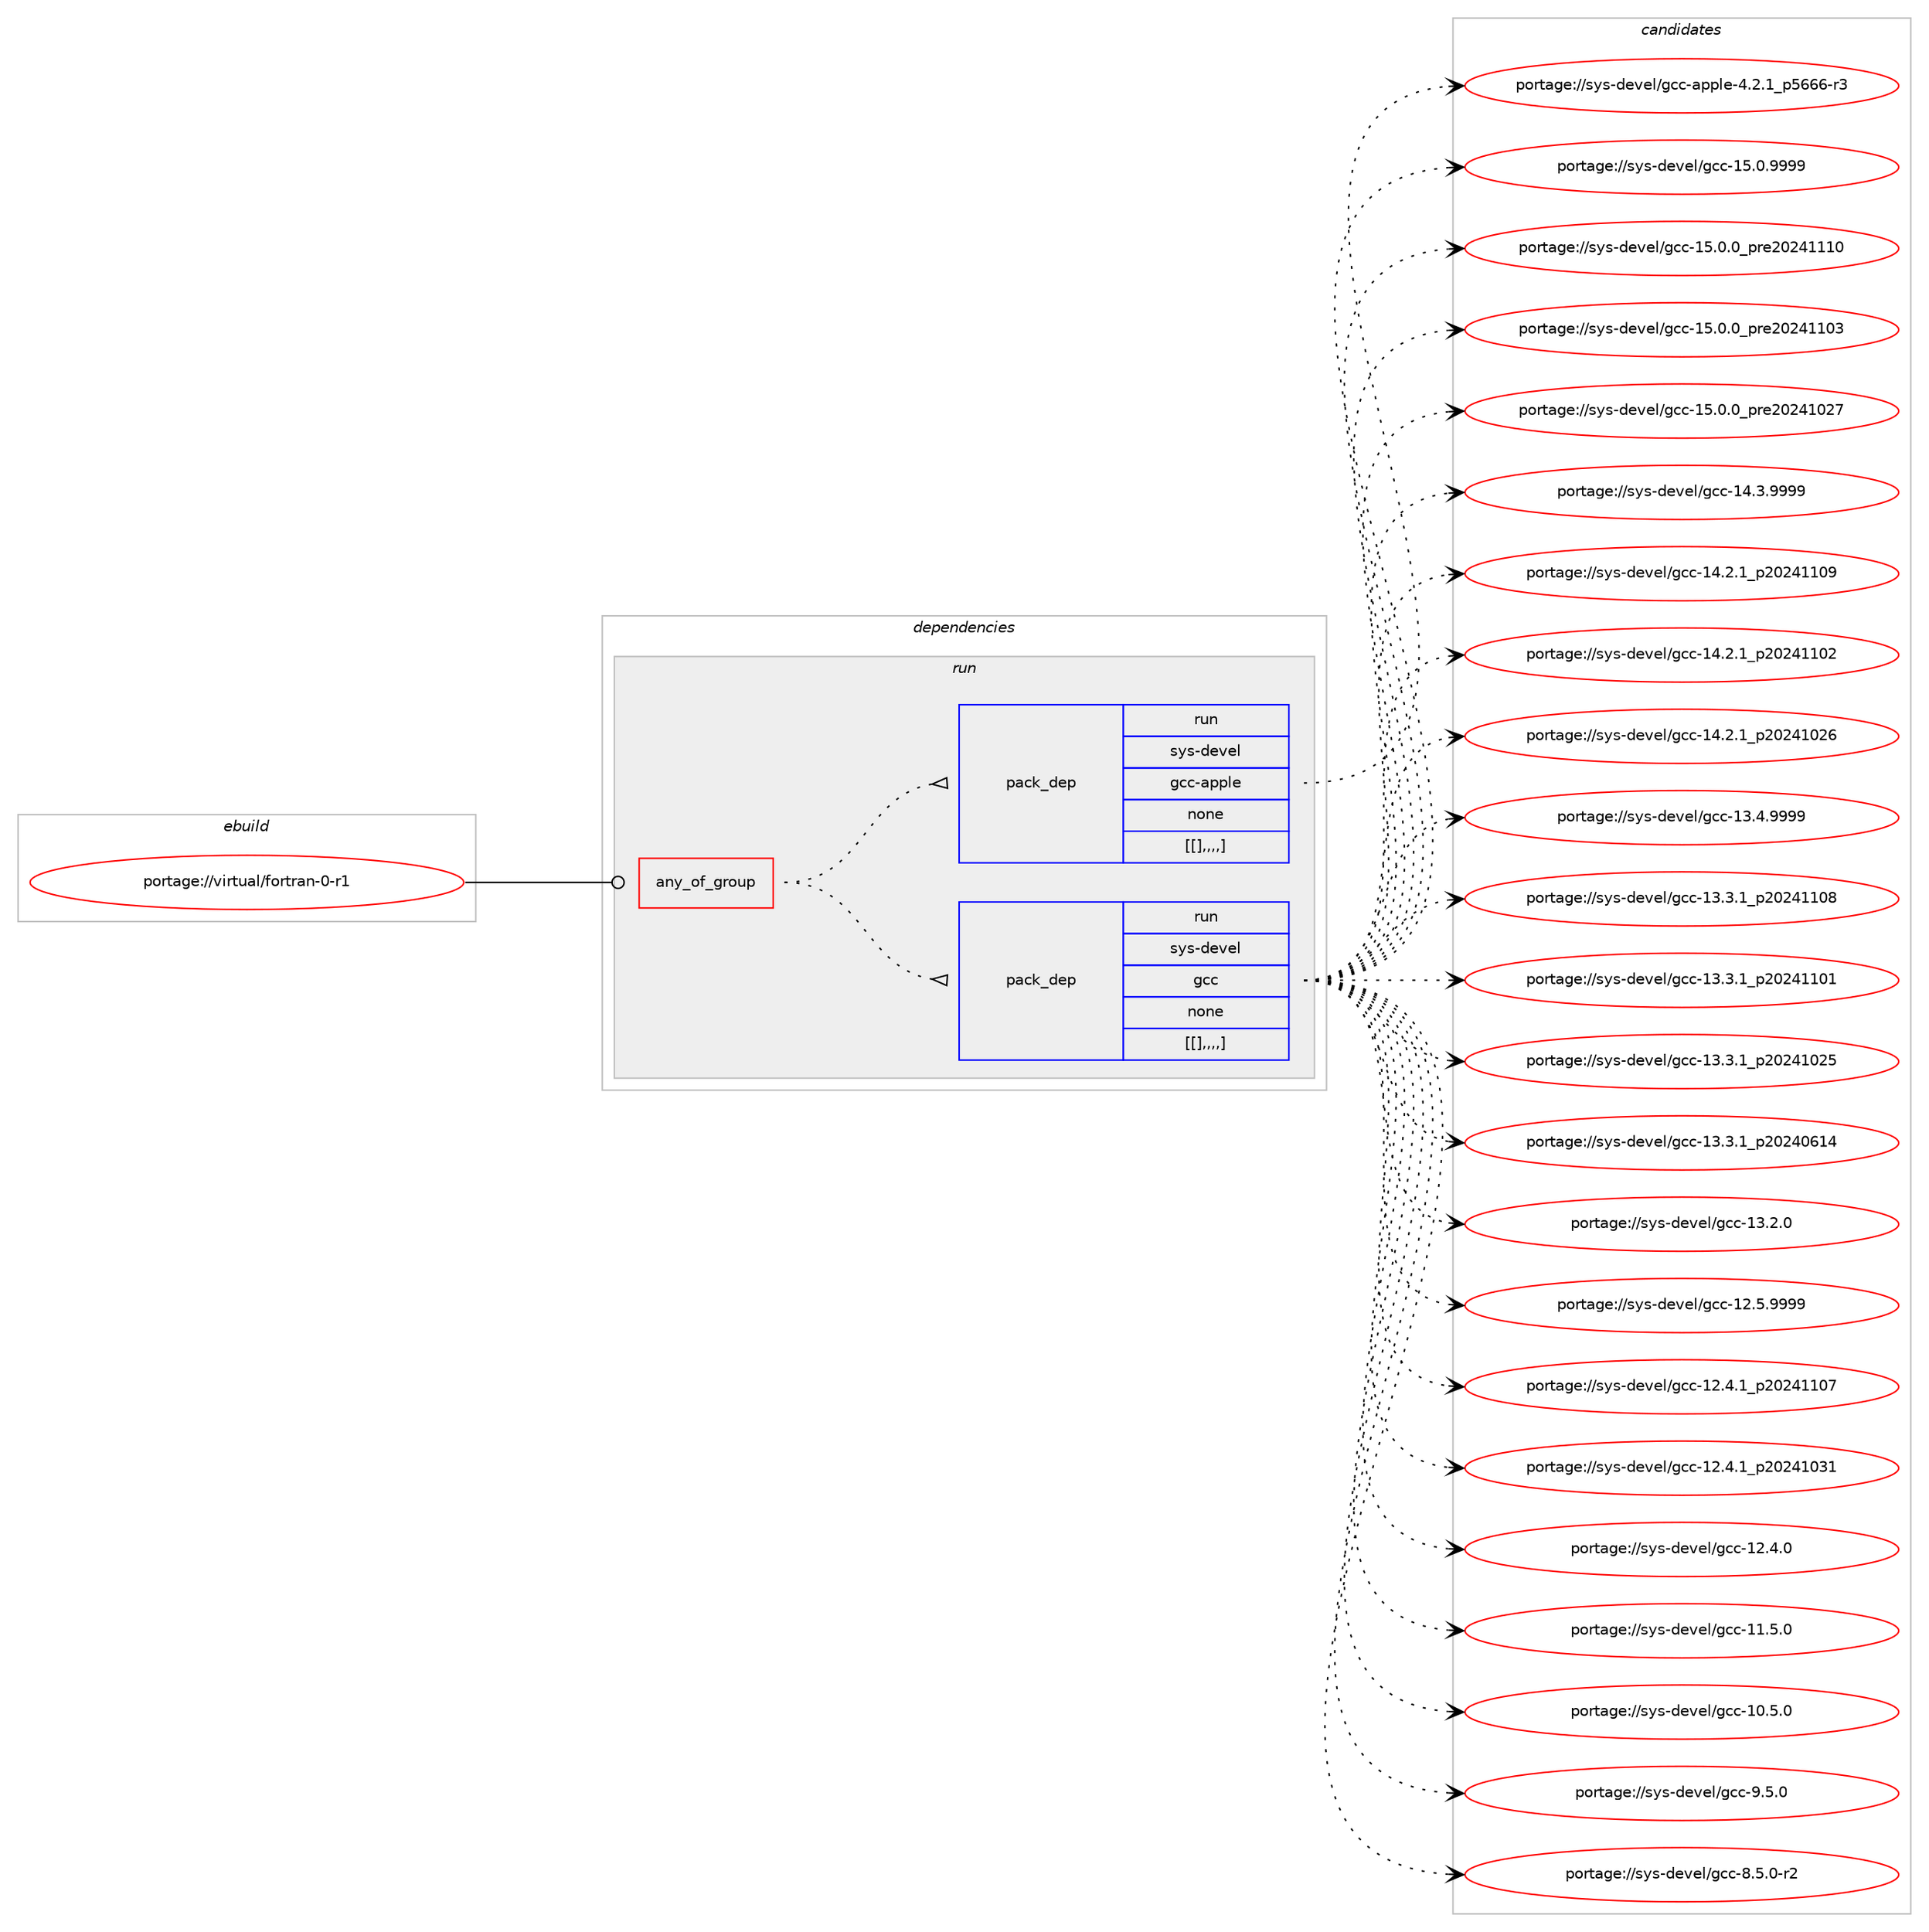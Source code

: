 digraph prolog {

# *************
# Graph options
# *************

newrank=true;
concentrate=true;
compound=true;
graph [rankdir=LR,fontname=Helvetica,fontsize=10,ranksep=1.5];#, ranksep=2.5, nodesep=0.2];
edge  [arrowhead=vee];
node  [fontname=Helvetica,fontsize=10];

# **********
# The ebuild
# **********

subgraph cluster_leftcol {
color=gray;
label=<<i>ebuild</i>>;
id [label="portage://virtual/fortran-0-r1", color=red, width=4, href="../virtual/fortran-0-r1.svg"];
}

# ****************
# The dependencies
# ****************

subgraph cluster_midcol {
color=gray;
label=<<i>dependencies</i>>;
subgraph cluster_compile {
fillcolor="#eeeeee";
style=filled;
label=<<i>compile</i>>;
}
subgraph cluster_compileandrun {
fillcolor="#eeeeee";
style=filled;
label=<<i>compile and run</i>>;
}
subgraph cluster_run {
fillcolor="#eeeeee";
style=filled;
label=<<i>run</i>>;
subgraph any33 {
dependency1907 [label=<<TABLE BORDER="0" CELLBORDER="1" CELLSPACING="0" CELLPADDING="4"><TR><TD CELLPADDING="10">any_of_group</TD></TR></TABLE>>, shape=none, color=red];subgraph pack1415 {
dependency1908 [label=<<TABLE BORDER="0" CELLBORDER="1" CELLSPACING="0" CELLPADDING="4" WIDTH="220"><TR><TD ROWSPAN="6" CELLPADDING="30">pack_dep</TD></TR><TR><TD WIDTH="110">run</TD></TR><TR><TD>sys-devel</TD></TR><TR><TD>gcc</TD></TR><TR><TD>none</TD></TR><TR><TD>[[],,,,]</TD></TR></TABLE>>, shape=none, color=blue];
}
dependency1907:e -> dependency1908:w [weight=20,style="dotted",arrowhead="oinv"];
subgraph pack1416 {
dependency1910 [label=<<TABLE BORDER="0" CELLBORDER="1" CELLSPACING="0" CELLPADDING="4" WIDTH="220"><TR><TD ROWSPAN="6" CELLPADDING="30">pack_dep</TD></TR><TR><TD WIDTH="110">run</TD></TR><TR><TD>sys-devel</TD></TR><TR><TD>gcc-apple</TD></TR><TR><TD>none</TD></TR><TR><TD>[[],,,,]</TD></TR></TABLE>>, shape=none, color=blue];
}
dependency1907:e -> dependency1910:w [weight=20,style="dotted",arrowhead="oinv"];
}
id:e -> dependency1907:w [weight=20,style="solid",arrowhead="odot"];
}
}

# **************
# The candidates
# **************

subgraph cluster_choices {
rank=same;
color=gray;
label=<<i>candidates</i>>;

subgraph choice1289 {
color=black;
nodesep=1;
choice1151211154510010111810110847103999945495346484657575757 [label="portage://sys-devel/gcc-15.0.9999", color=red, width=4,href="../sys-devel/gcc-15.0.9999.svg"];
choice1151211154510010111810110847103999945495346484648951121141015048505249494948 [label="portage://sys-devel/gcc-15.0.0_pre20241110", color=red, width=4,href="../sys-devel/gcc-15.0.0_pre20241110.svg"];
choice1151211154510010111810110847103999945495346484648951121141015048505249494851 [label="portage://sys-devel/gcc-15.0.0_pre20241103", color=red, width=4,href="../sys-devel/gcc-15.0.0_pre20241103.svg"];
choice1151211154510010111810110847103999945495346484648951121141015048505249485055 [label="portage://sys-devel/gcc-15.0.0_pre20241027", color=red, width=4,href="../sys-devel/gcc-15.0.0_pre20241027.svg"];
choice1151211154510010111810110847103999945495246514657575757 [label="portage://sys-devel/gcc-14.3.9999", color=red, width=4,href="../sys-devel/gcc-14.3.9999.svg"];
choice1151211154510010111810110847103999945495246504649951125048505249494857 [label="portage://sys-devel/gcc-14.2.1_p20241109", color=red, width=4,href="../sys-devel/gcc-14.2.1_p20241109.svg"];
choice1151211154510010111810110847103999945495246504649951125048505249494850 [label="portage://sys-devel/gcc-14.2.1_p20241102", color=red, width=4,href="../sys-devel/gcc-14.2.1_p20241102.svg"];
choice1151211154510010111810110847103999945495246504649951125048505249485054 [label="portage://sys-devel/gcc-14.2.1_p20241026", color=red, width=4,href="../sys-devel/gcc-14.2.1_p20241026.svg"];
choice1151211154510010111810110847103999945495146524657575757 [label="portage://sys-devel/gcc-13.4.9999", color=red, width=4,href="../sys-devel/gcc-13.4.9999.svg"];
choice1151211154510010111810110847103999945495146514649951125048505249494856 [label="portage://sys-devel/gcc-13.3.1_p20241108", color=red, width=4,href="../sys-devel/gcc-13.3.1_p20241108.svg"];
choice1151211154510010111810110847103999945495146514649951125048505249494849 [label="portage://sys-devel/gcc-13.3.1_p20241101", color=red, width=4,href="../sys-devel/gcc-13.3.1_p20241101.svg"];
choice1151211154510010111810110847103999945495146514649951125048505249485053 [label="portage://sys-devel/gcc-13.3.1_p20241025", color=red, width=4,href="../sys-devel/gcc-13.3.1_p20241025.svg"];
choice1151211154510010111810110847103999945495146514649951125048505248544952 [label="portage://sys-devel/gcc-13.3.1_p20240614", color=red, width=4,href="../sys-devel/gcc-13.3.1_p20240614.svg"];
choice1151211154510010111810110847103999945495146504648 [label="portage://sys-devel/gcc-13.2.0", color=red, width=4,href="../sys-devel/gcc-13.2.0.svg"];
choice1151211154510010111810110847103999945495046534657575757 [label="portage://sys-devel/gcc-12.5.9999", color=red, width=4,href="../sys-devel/gcc-12.5.9999.svg"];
choice1151211154510010111810110847103999945495046524649951125048505249494855 [label="portage://sys-devel/gcc-12.4.1_p20241107", color=red, width=4,href="../sys-devel/gcc-12.4.1_p20241107.svg"];
choice1151211154510010111810110847103999945495046524649951125048505249485149 [label="portage://sys-devel/gcc-12.4.1_p20241031", color=red, width=4,href="../sys-devel/gcc-12.4.1_p20241031.svg"];
choice1151211154510010111810110847103999945495046524648 [label="portage://sys-devel/gcc-12.4.0", color=red, width=4,href="../sys-devel/gcc-12.4.0.svg"];
choice1151211154510010111810110847103999945494946534648 [label="portage://sys-devel/gcc-11.5.0", color=red, width=4,href="../sys-devel/gcc-11.5.0.svg"];
choice1151211154510010111810110847103999945494846534648 [label="portage://sys-devel/gcc-10.5.0", color=red, width=4,href="../sys-devel/gcc-10.5.0.svg"];
choice11512111545100101118101108471039999455746534648 [label="portage://sys-devel/gcc-9.5.0", color=red, width=4,href="../sys-devel/gcc-9.5.0.svg"];
choice115121115451001011181011084710399994556465346484511450 [label="portage://sys-devel/gcc-8.5.0-r2", color=red, width=4,href="../sys-devel/gcc-8.5.0-r2.svg"];
dependency1908:e -> choice1151211154510010111810110847103999945495346484657575757:w [style=dotted,weight="100"];
dependency1908:e -> choice1151211154510010111810110847103999945495346484648951121141015048505249494948:w [style=dotted,weight="100"];
dependency1908:e -> choice1151211154510010111810110847103999945495346484648951121141015048505249494851:w [style=dotted,weight="100"];
dependency1908:e -> choice1151211154510010111810110847103999945495346484648951121141015048505249485055:w [style=dotted,weight="100"];
dependency1908:e -> choice1151211154510010111810110847103999945495246514657575757:w [style=dotted,weight="100"];
dependency1908:e -> choice1151211154510010111810110847103999945495246504649951125048505249494857:w [style=dotted,weight="100"];
dependency1908:e -> choice1151211154510010111810110847103999945495246504649951125048505249494850:w [style=dotted,weight="100"];
dependency1908:e -> choice1151211154510010111810110847103999945495246504649951125048505249485054:w [style=dotted,weight="100"];
dependency1908:e -> choice1151211154510010111810110847103999945495146524657575757:w [style=dotted,weight="100"];
dependency1908:e -> choice1151211154510010111810110847103999945495146514649951125048505249494856:w [style=dotted,weight="100"];
dependency1908:e -> choice1151211154510010111810110847103999945495146514649951125048505249494849:w [style=dotted,weight="100"];
dependency1908:e -> choice1151211154510010111810110847103999945495146514649951125048505249485053:w [style=dotted,weight="100"];
dependency1908:e -> choice1151211154510010111810110847103999945495146514649951125048505248544952:w [style=dotted,weight="100"];
dependency1908:e -> choice1151211154510010111810110847103999945495146504648:w [style=dotted,weight="100"];
dependency1908:e -> choice1151211154510010111810110847103999945495046534657575757:w [style=dotted,weight="100"];
dependency1908:e -> choice1151211154510010111810110847103999945495046524649951125048505249494855:w [style=dotted,weight="100"];
dependency1908:e -> choice1151211154510010111810110847103999945495046524649951125048505249485149:w [style=dotted,weight="100"];
dependency1908:e -> choice1151211154510010111810110847103999945495046524648:w [style=dotted,weight="100"];
dependency1908:e -> choice1151211154510010111810110847103999945494946534648:w [style=dotted,weight="100"];
dependency1908:e -> choice1151211154510010111810110847103999945494846534648:w [style=dotted,weight="100"];
dependency1908:e -> choice11512111545100101118101108471039999455746534648:w [style=dotted,weight="100"];
dependency1908:e -> choice115121115451001011181011084710399994556465346484511450:w [style=dotted,weight="100"];
}
subgraph choice1311 {
color=black;
nodesep=1;
choice11512111545100101118101108471039999459711211210810145524650464995112535454544511451 [label="portage://sys-devel/gcc-apple-4.2.1_p5666-r3", color=red, width=4,href="../sys-devel/gcc-apple-4.2.1_p5666-r3.svg"];
dependency1910:e -> choice11512111545100101118101108471039999459711211210810145524650464995112535454544511451:w [style=dotted,weight="100"];
}
}

}

